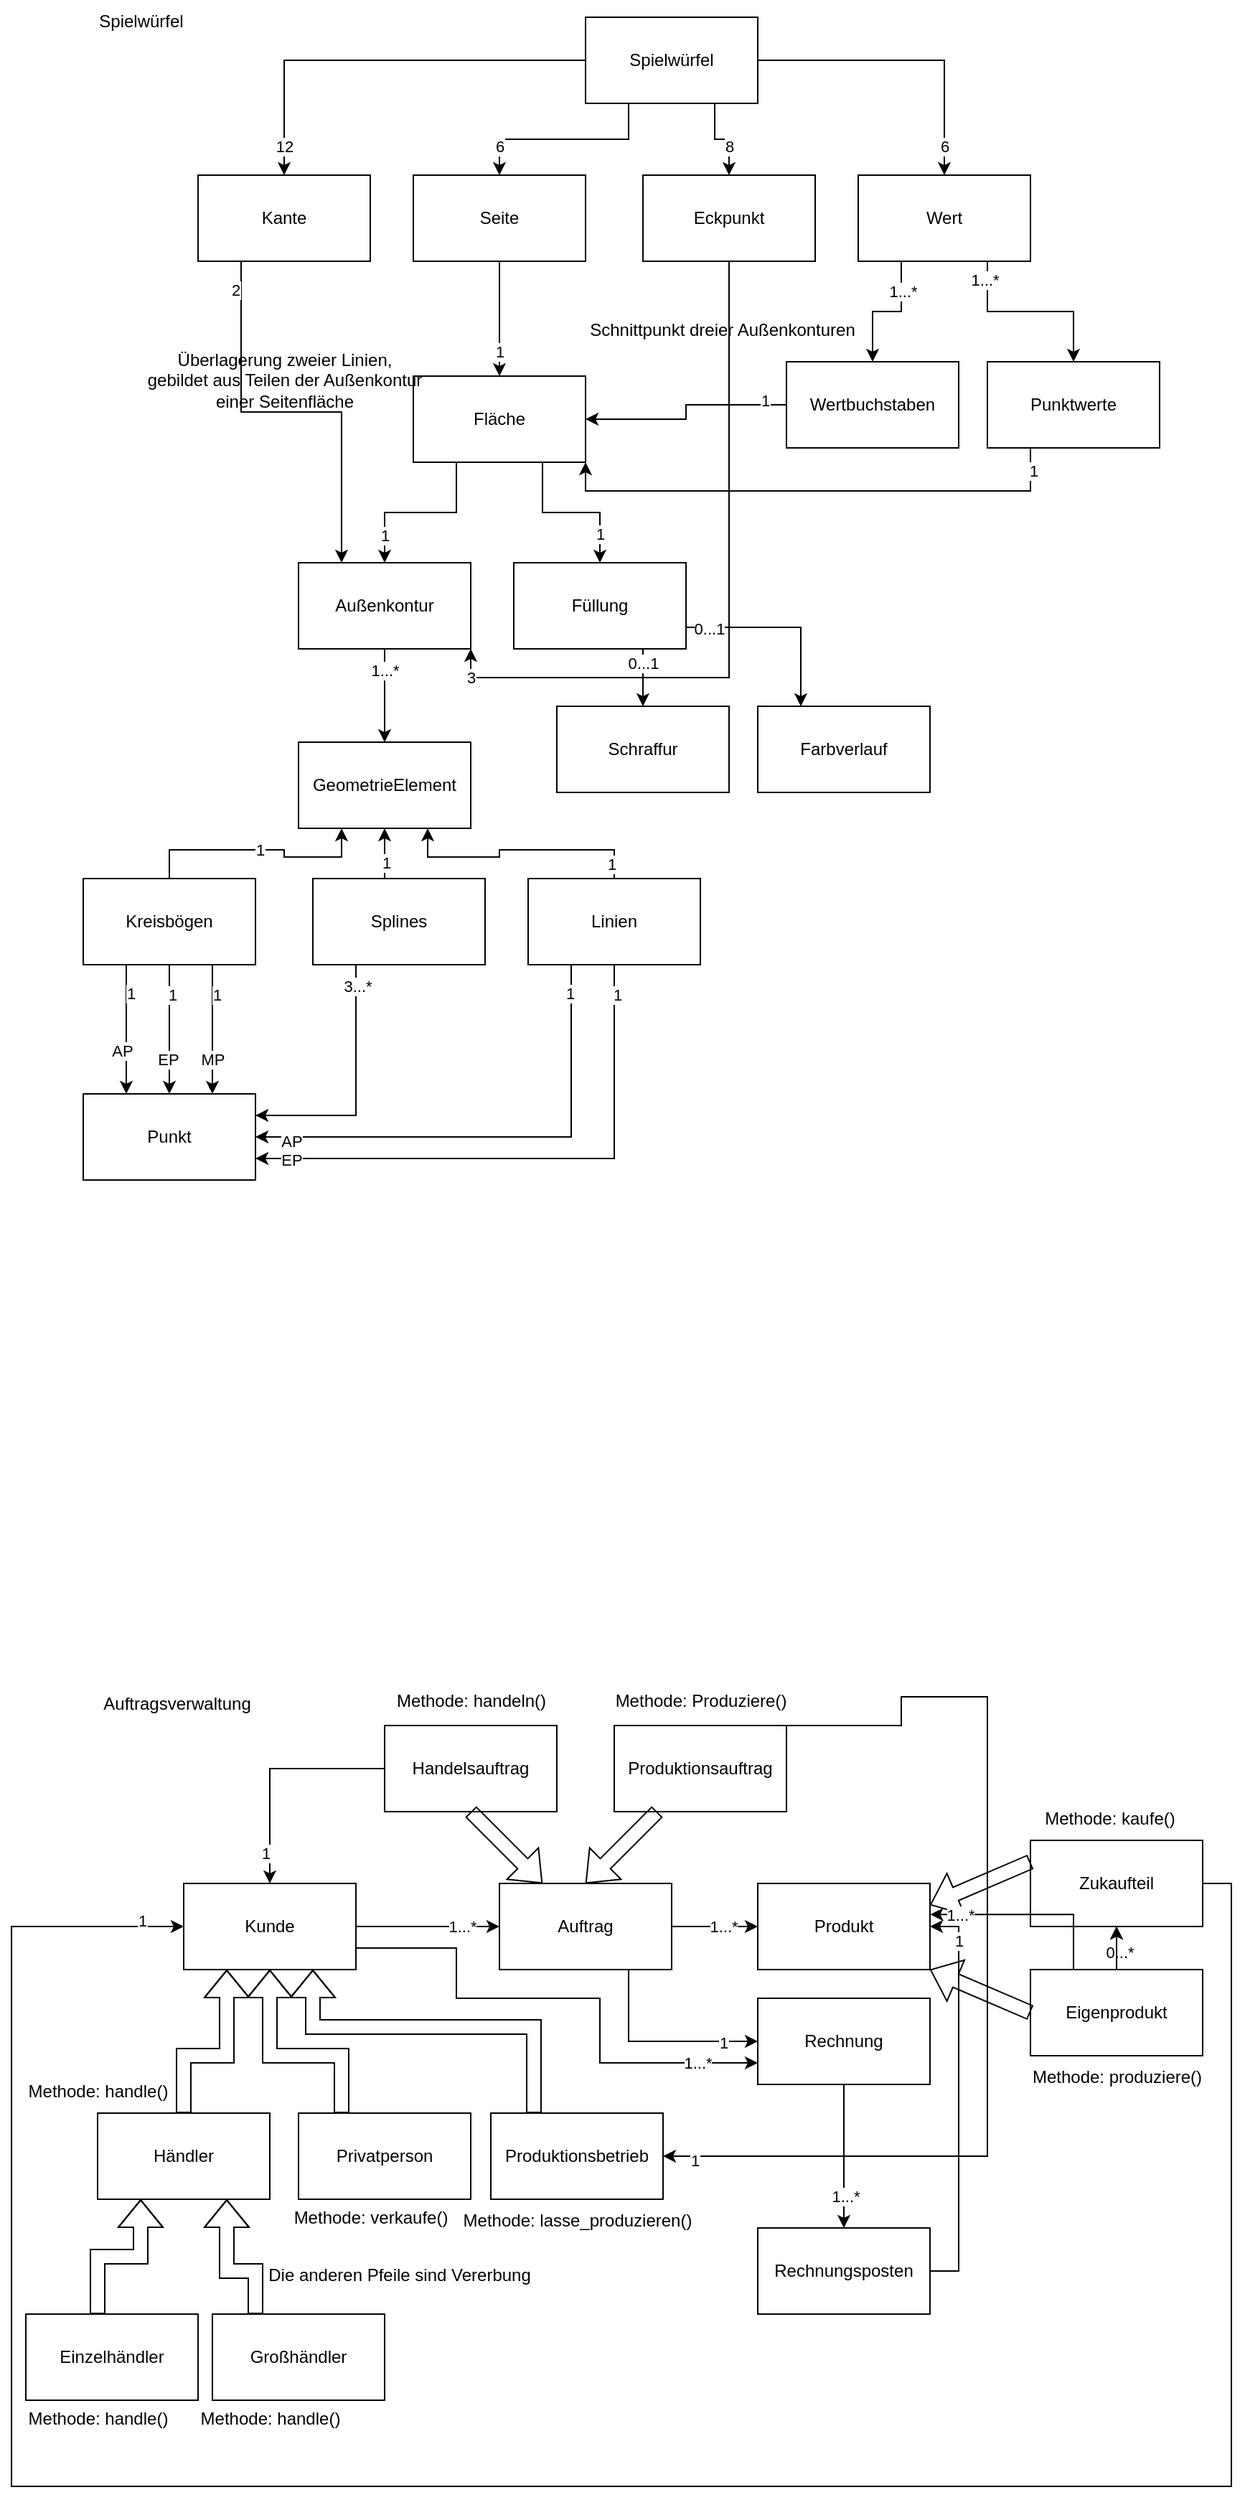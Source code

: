 <mxfile version="22.1.3" type="device">
  <diagram name="Seite-1" id="fMnwsKvVksurHx0eQshE">
    <mxGraphModel dx="2093" dy="650" grid="1" gridSize="10" guides="1" tooltips="1" connect="1" arrows="1" fold="1" page="1" pageScale="1" pageWidth="827" pageHeight="1169" math="0" shadow="0">
      <root>
        <mxCell id="0" />
        <mxCell id="1" parent="0" />
        <mxCell id="0lmSHoSCilfrgO7fGJNc-40" style="edgeStyle=orthogonalEdgeStyle;rounded=0;orthogonalLoop=1;jettySize=auto;html=1;exitX=0.25;exitY=1;exitDx=0;exitDy=0;" parent="1" source="0lmSHoSCilfrgO7fGJNc-1" target="0lmSHoSCilfrgO7fGJNc-38" edge="1">
          <mxGeometry relative="1" as="geometry" />
        </mxCell>
        <mxCell id="0lmSHoSCilfrgO7fGJNc-52" value="1...*" style="edgeLabel;html=1;align=center;verticalAlign=middle;resizable=0;points=[];" parent="0lmSHoSCilfrgO7fGJNc-40" vertex="1" connectable="0">
          <mxGeometry x="-0.544" y="1" relative="1" as="geometry">
            <mxPoint as="offset" />
          </mxGeometry>
        </mxCell>
        <mxCell id="0lmSHoSCilfrgO7fGJNc-41" style="edgeStyle=orthogonalEdgeStyle;rounded=0;orthogonalLoop=1;jettySize=auto;html=1;exitX=0.75;exitY=1;exitDx=0;exitDy=0;entryX=0.5;entryY=0;entryDx=0;entryDy=0;" parent="1" source="0lmSHoSCilfrgO7fGJNc-1" target="0lmSHoSCilfrgO7fGJNc-39" edge="1">
          <mxGeometry relative="1" as="geometry" />
        </mxCell>
        <mxCell id="0lmSHoSCilfrgO7fGJNc-53" value="1...*" style="edgeLabel;html=1;align=center;verticalAlign=middle;resizable=0;points=[];" parent="0lmSHoSCilfrgO7fGJNc-41" vertex="1" connectable="0">
          <mxGeometry x="-0.801" y="-2" relative="1" as="geometry">
            <mxPoint as="offset" />
          </mxGeometry>
        </mxCell>
        <mxCell id="0lmSHoSCilfrgO7fGJNc-1" value="Wert" style="rounded=0;whiteSpace=wrap;html=1;" parent="1" vertex="1">
          <mxGeometry x="550" y="130" width="120" height="60" as="geometry" />
        </mxCell>
        <mxCell id="0lmSHoSCilfrgO7fGJNc-32" style="edgeStyle=orthogonalEdgeStyle;rounded=0;orthogonalLoop=1;jettySize=auto;html=1;exitX=0.5;exitY=1;exitDx=0;exitDy=0;entryX=1;entryY=1;entryDx=0;entryDy=0;" parent="1" source="0lmSHoSCilfrgO7fGJNc-2" target="0lmSHoSCilfrgO7fGJNc-6" edge="1">
          <mxGeometry relative="1" as="geometry" />
        </mxCell>
        <mxCell id="0lmSHoSCilfrgO7fGJNc-74" value="3" style="edgeLabel;html=1;align=center;verticalAlign=middle;resizable=0;points=[];" parent="0lmSHoSCilfrgO7fGJNc-32" vertex="1" connectable="0">
          <mxGeometry x="-0.94" y="-1" relative="1" as="geometry">
            <mxPoint x="-179" y="275" as="offset" />
          </mxGeometry>
        </mxCell>
        <mxCell id="0lmSHoSCilfrgO7fGJNc-2" value="Eckpunkt" style="rounded=0;whiteSpace=wrap;html=1;" parent="1" vertex="1">
          <mxGeometry x="400" y="130" width="120" height="60" as="geometry" />
        </mxCell>
        <mxCell id="0lmSHoSCilfrgO7fGJNc-14" style="edgeStyle=orthogonalEdgeStyle;rounded=0;orthogonalLoop=1;jettySize=auto;html=1;exitX=0.5;exitY=1;exitDx=0;exitDy=0;entryX=0.5;entryY=0;entryDx=0;entryDy=0;" parent="1" source="0lmSHoSCilfrgO7fGJNc-3" target="0lmSHoSCilfrgO7fGJNc-5" edge="1">
          <mxGeometry relative="1" as="geometry" />
        </mxCell>
        <mxCell id="0lmSHoSCilfrgO7fGJNc-48" value="1" style="edgeLabel;html=1;align=center;verticalAlign=middle;resizable=0;points=[];" parent="0lmSHoSCilfrgO7fGJNc-14" vertex="1" connectable="0">
          <mxGeometry x="-0.558" y="1" relative="1" as="geometry">
            <mxPoint x="-1" y="45" as="offset" />
          </mxGeometry>
        </mxCell>
        <mxCell id="0lmSHoSCilfrgO7fGJNc-3" value="Seite" style="rounded=0;whiteSpace=wrap;html=1;" parent="1" vertex="1">
          <mxGeometry x="240" y="130" width="120" height="60" as="geometry" />
        </mxCell>
        <mxCell id="0lmSHoSCilfrgO7fGJNc-31" style="edgeStyle=orthogonalEdgeStyle;rounded=0;orthogonalLoop=1;jettySize=auto;html=1;exitX=0.25;exitY=1;exitDx=0;exitDy=0;entryX=0.25;entryY=0;entryDx=0;entryDy=0;" parent="1" source="0lmSHoSCilfrgO7fGJNc-4" target="0lmSHoSCilfrgO7fGJNc-6" edge="1">
          <mxGeometry relative="1" as="geometry" />
        </mxCell>
        <mxCell id="0lmSHoSCilfrgO7fGJNc-58" value="2" style="edgeLabel;html=1;align=center;verticalAlign=middle;resizable=0;points=[];" parent="0lmSHoSCilfrgO7fGJNc-31" vertex="1" connectable="0">
          <mxGeometry x="-0.86" y="-4" relative="1" as="geometry">
            <mxPoint as="offset" />
          </mxGeometry>
        </mxCell>
        <mxCell id="0lmSHoSCilfrgO7fGJNc-4" value="Kante" style="rounded=0;whiteSpace=wrap;html=1;" parent="1" vertex="1">
          <mxGeometry x="90" y="130" width="120" height="60" as="geometry" />
        </mxCell>
        <mxCell id="0lmSHoSCilfrgO7fGJNc-15" style="edgeStyle=orthogonalEdgeStyle;rounded=0;orthogonalLoop=1;jettySize=auto;html=1;exitX=0.25;exitY=1;exitDx=0;exitDy=0;entryX=0.5;entryY=0;entryDx=0;entryDy=0;" parent="1" source="0lmSHoSCilfrgO7fGJNc-5" target="0lmSHoSCilfrgO7fGJNc-6" edge="1">
          <mxGeometry relative="1" as="geometry" />
        </mxCell>
        <mxCell id="0lmSHoSCilfrgO7fGJNc-54" value="1" style="edgeLabel;html=1;align=center;verticalAlign=middle;resizable=0;points=[];" parent="0lmSHoSCilfrgO7fGJNc-15" vertex="1" connectable="0">
          <mxGeometry x="-0.626" relative="1" as="geometry">
            <mxPoint x="-50" y="28" as="offset" />
          </mxGeometry>
        </mxCell>
        <mxCell id="0lmSHoSCilfrgO7fGJNc-16" value="1" style="edgeStyle=orthogonalEdgeStyle;rounded=0;orthogonalLoop=1;jettySize=auto;html=1;exitX=0.75;exitY=1;exitDx=0;exitDy=0;" parent="1" source="0lmSHoSCilfrgO7fGJNc-5" target="0lmSHoSCilfrgO7fGJNc-8" edge="1">
          <mxGeometry x="0.636" relative="1" as="geometry">
            <mxPoint as="offset" />
          </mxGeometry>
        </mxCell>
        <mxCell id="0lmSHoSCilfrgO7fGJNc-5" value="Fläche" style="rounded=0;whiteSpace=wrap;html=1;" parent="1" vertex="1">
          <mxGeometry x="240" y="270" width="120" height="60" as="geometry" />
        </mxCell>
        <mxCell id="0lmSHoSCilfrgO7fGJNc-17" style="edgeStyle=orthogonalEdgeStyle;rounded=0;orthogonalLoop=1;jettySize=auto;html=1;exitX=0.5;exitY=1;exitDx=0;exitDy=0;entryX=0.5;entryY=0;entryDx=0;entryDy=0;" parent="1" source="0lmSHoSCilfrgO7fGJNc-6" target="0lmSHoSCilfrgO7fGJNc-7" edge="1">
          <mxGeometry relative="1" as="geometry" />
        </mxCell>
        <mxCell id="0lmSHoSCilfrgO7fGJNc-57" value="1...*" style="edgeLabel;html=1;align=center;verticalAlign=middle;resizable=0;points=[];" parent="0lmSHoSCilfrgO7fGJNc-17" vertex="1" connectable="0">
          <mxGeometry x="-0.559" relative="1" as="geometry">
            <mxPoint as="offset" />
          </mxGeometry>
        </mxCell>
        <mxCell id="0lmSHoSCilfrgO7fGJNc-6" value="Außenkontur" style="rounded=0;whiteSpace=wrap;html=1;" parent="1" vertex="1">
          <mxGeometry x="160" y="400" width="120" height="60" as="geometry" />
        </mxCell>
        <mxCell id="0lmSHoSCilfrgO7fGJNc-21" value="1" style="edgeStyle=orthogonalEdgeStyle;rounded=0;orthogonalLoop=1;jettySize=auto;html=1;exitX=0.5;exitY=0;exitDx=0;exitDy=0;entryX=0.25;entryY=1;entryDx=0;entryDy=0;" parent="1" source="0lmSHoSCilfrgO7fGJNc-18" target="0lmSHoSCilfrgO7fGJNc-7" edge="1">
          <mxGeometry relative="1" as="geometry" />
        </mxCell>
        <mxCell id="0lmSHoSCilfrgO7fGJNc-22" style="edgeStyle=orthogonalEdgeStyle;rounded=0;orthogonalLoop=1;jettySize=auto;html=1;exitX=0.5;exitY=0;exitDx=0;exitDy=0;entryX=0.5;entryY=1;entryDx=0;entryDy=0;" parent="1" source="0lmSHoSCilfrgO7fGJNc-19" target="0lmSHoSCilfrgO7fGJNc-7" edge="1">
          <mxGeometry relative="1" as="geometry" />
        </mxCell>
        <mxCell id="0lmSHoSCilfrgO7fGJNc-59" value="1" style="edgeLabel;html=1;align=center;verticalAlign=middle;resizable=0;points=[];" parent="0lmSHoSCilfrgO7fGJNc-22" vertex="1" connectable="0">
          <mxGeometry x="-0.056" y="-1" relative="1" as="geometry">
            <mxPoint as="offset" />
          </mxGeometry>
        </mxCell>
        <mxCell id="0lmSHoSCilfrgO7fGJNc-23" style="edgeStyle=orthogonalEdgeStyle;rounded=0;orthogonalLoop=1;jettySize=auto;html=1;exitX=0.5;exitY=0;exitDx=0;exitDy=0;entryX=0.75;entryY=1;entryDx=0;entryDy=0;" parent="1" source="0lmSHoSCilfrgO7fGJNc-20" target="0lmSHoSCilfrgO7fGJNc-7" edge="1">
          <mxGeometry relative="1" as="geometry" />
        </mxCell>
        <mxCell id="0lmSHoSCilfrgO7fGJNc-60" value="1" style="edgeLabel;html=1;align=center;verticalAlign=middle;resizable=0;points=[];" parent="0lmSHoSCilfrgO7fGJNc-23" vertex="1" connectable="0">
          <mxGeometry x="-0.882" y="2" relative="1" as="geometry">
            <mxPoint as="offset" />
          </mxGeometry>
        </mxCell>
        <mxCell id="0lmSHoSCilfrgO7fGJNc-7" value="GeometrieElement" style="rounded=0;whiteSpace=wrap;html=1;" parent="1" vertex="1">
          <mxGeometry x="160" y="525" width="120" height="60" as="geometry" />
        </mxCell>
        <mxCell id="0lmSHoSCilfrgO7fGJNc-46" style="edgeStyle=orthogonalEdgeStyle;rounded=0;orthogonalLoop=1;jettySize=auto;html=1;exitX=0.75;exitY=1;exitDx=0;exitDy=0;entryX=0.5;entryY=0;entryDx=0;entryDy=0;" parent="1" source="0lmSHoSCilfrgO7fGJNc-8" target="0lmSHoSCilfrgO7fGJNc-44" edge="1">
          <mxGeometry relative="1" as="geometry" />
        </mxCell>
        <mxCell id="0lmSHoSCilfrgO7fGJNc-56" value="0...1" style="edgeLabel;html=1;align=center;verticalAlign=middle;resizable=0;points=[];" parent="0lmSHoSCilfrgO7fGJNc-46" vertex="1" connectable="0">
          <mxGeometry x="-0.855" relative="1" as="geometry">
            <mxPoint y="7" as="offset" />
          </mxGeometry>
        </mxCell>
        <mxCell id="0lmSHoSCilfrgO7fGJNc-47" style="edgeStyle=orthogonalEdgeStyle;rounded=0;orthogonalLoop=1;jettySize=auto;html=1;exitX=1;exitY=0.75;exitDx=0;exitDy=0;entryX=0.25;entryY=0;entryDx=0;entryDy=0;" parent="1" source="0lmSHoSCilfrgO7fGJNc-8" target="0lmSHoSCilfrgO7fGJNc-45" edge="1">
          <mxGeometry relative="1" as="geometry" />
        </mxCell>
        <mxCell id="0lmSHoSCilfrgO7fGJNc-55" value="0...1" style="edgeLabel;html=1;align=center;verticalAlign=middle;resizable=0;points=[];" parent="0lmSHoSCilfrgO7fGJNc-47" vertex="1" connectable="0">
          <mxGeometry x="-0.767" y="-1" relative="1" as="geometry">
            <mxPoint as="offset" />
          </mxGeometry>
        </mxCell>
        <mxCell id="0lmSHoSCilfrgO7fGJNc-8" value="Füllung" style="rounded=0;whiteSpace=wrap;html=1;" parent="1" vertex="1">
          <mxGeometry x="310" y="400" width="120" height="60" as="geometry" />
        </mxCell>
        <mxCell id="0lmSHoSCilfrgO7fGJNc-10" style="edgeStyle=orthogonalEdgeStyle;rounded=0;orthogonalLoop=1;jettySize=auto;html=1;exitX=0;exitY=0.5;exitDx=0;exitDy=0;entryX=0.5;entryY=0;entryDx=0;entryDy=0;" parent="1" source="0lmSHoSCilfrgO7fGJNc-9" target="0lmSHoSCilfrgO7fGJNc-4" edge="1">
          <mxGeometry relative="1" as="geometry" />
        </mxCell>
        <mxCell id="0lmSHoSCilfrgO7fGJNc-34" value="12" style="edgeLabel;html=1;align=center;verticalAlign=middle;resizable=0;points=[];" parent="0lmSHoSCilfrgO7fGJNc-10" vertex="1" connectable="0">
          <mxGeometry x="-0.8" y="-2" relative="1" as="geometry">
            <mxPoint x="-181" y="62" as="offset" />
          </mxGeometry>
        </mxCell>
        <mxCell id="0lmSHoSCilfrgO7fGJNc-11" style="edgeStyle=orthogonalEdgeStyle;rounded=0;orthogonalLoop=1;jettySize=auto;html=1;exitX=0.25;exitY=1;exitDx=0;exitDy=0;entryX=0.5;entryY=0;entryDx=0;entryDy=0;" parent="1" source="0lmSHoSCilfrgO7fGJNc-9" target="0lmSHoSCilfrgO7fGJNc-3" edge="1">
          <mxGeometry relative="1" as="geometry" />
        </mxCell>
        <mxCell id="0lmSHoSCilfrgO7fGJNc-35" value="6" style="edgeLabel;html=1;align=center;verticalAlign=middle;resizable=0;points=[];" parent="0lmSHoSCilfrgO7fGJNc-11" vertex="1" connectable="0">
          <mxGeometry x="-0.8" y="4" relative="1" as="geometry">
            <mxPoint x="-94" y="16" as="offset" />
          </mxGeometry>
        </mxCell>
        <mxCell id="0lmSHoSCilfrgO7fGJNc-12" style="edgeStyle=orthogonalEdgeStyle;rounded=0;orthogonalLoop=1;jettySize=auto;html=1;exitX=0.75;exitY=1;exitDx=0;exitDy=0;entryX=0.5;entryY=0;entryDx=0;entryDy=0;" parent="1" source="0lmSHoSCilfrgO7fGJNc-9" target="0lmSHoSCilfrgO7fGJNc-2" edge="1">
          <mxGeometry relative="1" as="geometry" />
        </mxCell>
        <mxCell id="0lmSHoSCilfrgO7fGJNc-36" value="8" style="edgeLabel;html=1;align=center;verticalAlign=middle;resizable=0;points=[];" parent="0lmSHoSCilfrgO7fGJNc-12" vertex="1" connectable="0">
          <mxGeometry x="-0.533" y="3" relative="1" as="geometry">
            <mxPoint x="7" y="16" as="offset" />
          </mxGeometry>
        </mxCell>
        <mxCell id="0lmSHoSCilfrgO7fGJNc-13" style="edgeStyle=orthogonalEdgeStyle;rounded=0;orthogonalLoop=1;jettySize=auto;html=1;exitX=1;exitY=0.5;exitDx=0;exitDy=0;" parent="1" source="0lmSHoSCilfrgO7fGJNc-9" target="0lmSHoSCilfrgO7fGJNc-1" edge="1">
          <mxGeometry relative="1" as="geometry" />
        </mxCell>
        <mxCell id="0lmSHoSCilfrgO7fGJNc-37" value="6" style="edgeLabel;html=1;align=center;verticalAlign=middle;resizable=0;points=[];" parent="0lmSHoSCilfrgO7fGJNc-13" vertex="1" connectable="0">
          <mxGeometry x="-0.514" y="-1" relative="1" as="geometry">
            <mxPoint x="79" y="59" as="offset" />
          </mxGeometry>
        </mxCell>
        <mxCell id="0lmSHoSCilfrgO7fGJNc-9" value="Spielwürfel" style="rounded=0;whiteSpace=wrap;html=1;" parent="1" vertex="1">
          <mxGeometry x="360" y="20" width="120" height="60" as="geometry" />
        </mxCell>
        <mxCell id="0lmSHoSCilfrgO7fGJNc-25" style="edgeStyle=orthogonalEdgeStyle;rounded=0;orthogonalLoop=1;jettySize=auto;html=1;exitX=0.25;exitY=1;exitDx=0;exitDy=0;entryX=0.25;entryY=0;entryDx=0;entryDy=0;" parent="1" source="0lmSHoSCilfrgO7fGJNc-18" target="0lmSHoSCilfrgO7fGJNc-24" edge="1">
          <mxGeometry relative="1" as="geometry" />
        </mxCell>
        <mxCell id="0lmSHoSCilfrgO7fGJNc-61" value="1" style="edgeLabel;html=1;align=center;verticalAlign=middle;resizable=0;points=[];" parent="0lmSHoSCilfrgO7fGJNc-25" vertex="1" connectable="0">
          <mxGeometry x="-0.449" y="3" relative="1" as="geometry">
            <mxPoint y="-5" as="offset" />
          </mxGeometry>
        </mxCell>
        <mxCell id="0lmSHoSCilfrgO7fGJNc-62" value="AP" style="edgeLabel;html=1;align=center;verticalAlign=middle;resizable=0;points=[];" parent="0lmSHoSCilfrgO7fGJNc-25" vertex="1" connectable="0">
          <mxGeometry x="0.334" y="-3" relative="1" as="geometry">
            <mxPoint as="offset" />
          </mxGeometry>
        </mxCell>
        <mxCell id="0lmSHoSCilfrgO7fGJNc-26" style="edgeStyle=orthogonalEdgeStyle;rounded=0;orthogonalLoop=1;jettySize=auto;html=1;exitX=0.5;exitY=1;exitDx=0;exitDy=0;" parent="1" source="0lmSHoSCilfrgO7fGJNc-18" target="0lmSHoSCilfrgO7fGJNc-24" edge="1">
          <mxGeometry relative="1" as="geometry" />
        </mxCell>
        <mxCell id="0lmSHoSCilfrgO7fGJNc-63" value="1" style="edgeLabel;html=1;align=center;verticalAlign=middle;resizable=0;points=[];" parent="0lmSHoSCilfrgO7fGJNc-26" vertex="1" connectable="0">
          <mxGeometry x="-0.533" y="2" relative="1" as="geometry">
            <mxPoint as="offset" />
          </mxGeometry>
        </mxCell>
        <mxCell id="0lmSHoSCilfrgO7fGJNc-64" value="EP" style="edgeLabel;html=1;align=center;verticalAlign=middle;resizable=0;points=[];" parent="0lmSHoSCilfrgO7fGJNc-26" vertex="1" connectable="0">
          <mxGeometry x="0.461" y="-1" relative="1" as="geometry">
            <mxPoint as="offset" />
          </mxGeometry>
        </mxCell>
        <mxCell id="0lmSHoSCilfrgO7fGJNc-27" style="edgeStyle=orthogonalEdgeStyle;rounded=0;orthogonalLoop=1;jettySize=auto;html=1;exitX=0.75;exitY=1;exitDx=0;exitDy=0;entryX=0.75;entryY=0;entryDx=0;entryDy=0;" parent="1" source="0lmSHoSCilfrgO7fGJNc-18" target="0lmSHoSCilfrgO7fGJNc-24" edge="1">
          <mxGeometry relative="1" as="geometry" />
        </mxCell>
        <mxCell id="0lmSHoSCilfrgO7fGJNc-65" value="1" style="edgeLabel;html=1;align=center;verticalAlign=middle;resizable=0;points=[];" parent="0lmSHoSCilfrgO7fGJNc-27" vertex="1" connectable="0">
          <mxGeometry x="-0.533" y="3" relative="1" as="geometry">
            <mxPoint as="offset" />
          </mxGeometry>
        </mxCell>
        <mxCell id="0lmSHoSCilfrgO7fGJNc-66" value="MP" style="edgeLabel;html=1;align=center;verticalAlign=middle;resizable=0;points=[];" parent="0lmSHoSCilfrgO7fGJNc-27" vertex="1" connectable="0">
          <mxGeometry x="0.461" relative="1" as="geometry">
            <mxPoint as="offset" />
          </mxGeometry>
        </mxCell>
        <mxCell id="0lmSHoSCilfrgO7fGJNc-18" value="Kreisbögen" style="rounded=0;whiteSpace=wrap;html=1;" parent="1" vertex="1">
          <mxGeometry x="10" y="620" width="120" height="60" as="geometry" />
        </mxCell>
        <mxCell id="0lmSHoSCilfrgO7fGJNc-28" style="edgeStyle=orthogonalEdgeStyle;rounded=0;orthogonalLoop=1;jettySize=auto;html=1;exitX=0.25;exitY=1;exitDx=0;exitDy=0;entryX=1;entryY=0.25;entryDx=0;entryDy=0;" parent="1" source="0lmSHoSCilfrgO7fGJNc-19" target="0lmSHoSCilfrgO7fGJNc-24" edge="1">
          <mxGeometry relative="1" as="geometry">
            <mxPoint x="130" y="800" as="targetPoint" />
          </mxGeometry>
        </mxCell>
        <mxCell id="0lmSHoSCilfrgO7fGJNc-67" value="3...*" style="edgeLabel;html=1;align=center;verticalAlign=middle;resizable=0;points=[];" parent="0lmSHoSCilfrgO7fGJNc-28" vertex="1" connectable="0">
          <mxGeometry x="-0.836" y="1" relative="1" as="geometry">
            <mxPoint as="offset" />
          </mxGeometry>
        </mxCell>
        <mxCell id="0lmSHoSCilfrgO7fGJNc-19" value="Splines" style="rounded=0;whiteSpace=wrap;html=1;" parent="1" vertex="1">
          <mxGeometry x="170" y="620" width="120" height="60" as="geometry" />
        </mxCell>
        <mxCell id="0lmSHoSCilfrgO7fGJNc-29" style="edgeStyle=orthogonalEdgeStyle;rounded=0;orthogonalLoop=1;jettySize=auto;html=1;exitX=0.25;exitY=1;exitDx=0;exitDy=0;entryX=1;entryY=0.5;entryDx=0;entryDy=0;" parent="1" source="0lmSHoSCilfrgO7fGJNc-20" target="0lmSHoSCilfrgO7fGJNc-24" edge="1">
          <mxGeometry relative="1" as="geometry" />
        </mxCell>
        <mxCell id="0lmSHoSCilfrgO7fGJNc-68" value="1" style="edgeLabel;html=1;align=center;verticalAlign=middle;resizable=0;points=[];" parent="0lmSHoSCilfrgO7fGJNc-29" vertex="1" connectable="0">
          <mxGeometry x="-0.899" y="-1" relative="1" as="geometry">
            <mxPoint y="3" as="offset" />
          </mxGeometry>
        </mxCell>
        <mxCell id="0lmSHoSCilfrgO7fGJNc-70" value="AP" style="edgeLabel;html=1;align=center;verticalAlign=middle;resizable=0;points=[];" parent="0lmSHoSCilfrgO7fGJNc-29" vertex="1" connectable="0">
          <mxGeometry x="0.852" y="3" relative="1" as="geometry">
            <mxPoint as="offset" />
          </mxGeometry>
        </mxCell>
        <mxCell id="0lmSHoSCilfrgO7fGJNc-30" style="edgeStyle=orthogonalEdgeStyle;rounded=0;orthogonalLoop=1;jettySize=auto;html=1;exitX=0.5;exitY=1;exitDx=0;exitDy=0;entryX=1;entryY=0.75;entryDx=0;entryDy=0;" parent="1" source="0lmSHoSCilfrgO7fGJNc-20" target="0lmSHoSCilfrgO7fGJNc-24" edge="1">
          <mxGeometry relative="1" as="geometry" />
        </mxCell>
        <mxCell id="0lmSHoSCilfrgO7fGJNc-69" value="1" style="edgeLabel;html=1;align=center;verticalAlign=middle;resizable=0;points=[];" parent="0lmSHoSCilfrgO7fGJNc-30" vertex="1" connectable="0">
          <mxGeometry x="-0.891" y="2" relative="1" as="geometry">
            <mxPoint as="offset" />
          </mxGeometry>
        </mxCell>
        <mxCell id="0lmSHoSCilfrgO7fGJNc-72" value="EP" style="edgeLabel;html=1;align=center;verticalAlign=middle;resizable=0;points=[];" parent="0lmSHoSCilfrgO7fGJNc-30" vertex="1" connectable="0">
          <mxGeometry x="0.869" y="1" relative="1" as="geometry">
            <mxPoint as="offset" />
          </mxGeometry>
        </mxCell>
        <mxCell id="0lmSHoSCilfrgO7fGJNc-20" value="Linien" style="rounded=0;whiteSpace=wrap;html=1;" parent="1" vertex="1">
          <mxGeometry x="320" y="620" width="120" height="60" as="geometry" />
        </mxCell>
        <mxCell id="0lmSHoSCilfrgO7fGJNc-24" value="Punkt" style="rounded=0;whiteSpace=wrap;html=1;" parent="1" vertex="1">
          <mxGeometry x="10" y="770" width="120" height="60" as="geometry" />
        </mxCell>
        <mxCell id="0lmSHoSCilfrgO7fGJNc-42" style="edgeStyle=orthogonalEdgeStyle;rounded=0;orthogonalLoop=1;jettySize=auto;html=1;exitX=0;exitY=0.5;exitDx=0;exitDy=0;entryX=1;entryY=0.5;entryDx=0;entryDy=0;" parent="1" source="0lmSHoSCilfrgO7fGJNc-38" target="0lmSHoSCilfrgO7fGJNc-5" edge="1">
          <mxGeometry relative="1" as="geometry" />
        </mxCell>
        <mxCell id="0lmSHoSCilfrgO7fGJNc-50" value="1" style="edgeLabel;html=1;align=center;verticalAlign=middle;resizable=0;points=[];" parent="0lmSHoSCilfrgO7fGJNc-42" vertex="1" connectable="0">
          <mxGeometry x="-0.797" y="-3" relative="1" as="geometry">
            <mxPoint as="offset" />
          </mxGeometry>
        </mxCell>
        <mxCell id="0lmSHoSCilfrgO7fGJNc-38" value="Wertbuchstaben" style="rounded=0;whiteSpace=wrap;html=1;" parent="1" vertex="1">
          <mxGeometry x="500" y="260" width="120" height="60" as="geometry" />
        </mxCell>
        <mxCell id="0lmSHoSCilfrgO7fGJNc-43" style="edgeStyle=orthogonalEdgeStyle;rounded=0;orthogonalLoop=1;jettySize=auto;html=1;exitX=0.25;exitY=1;exitDx=0;exitDy=0;entryX=1;entryY=1;entryDx=0;entryDy=0;" parent="1" source="0lmSHoSCilfrgO7fGJNc-39" target="0lmSHoSCilfrgO7fGJNc-5" edge="1">
          <mxGeometry relative="1" as="geometry" />
        </mxCell>
        <mxCell id="0lmSHoSCilfrgO7fGJNc-51" value="1" style="edgeLabel;html=1;align=center;verticalAlign=middle;resizable=0;points=[];" parent="0lmSHoSCilfrgO7fGJNc-43" vertex="1" connectable="0">
          <mxGeometry x="-0.91" y="2" relative="1" as="geometry">
            <mxPoint as="offset" />
          </mxGeometry>
        </mxCell>
        <mxCell id="0lmSHoSCilfrgO7fGJNc-39" value="Punktwerte" style="rounded=0;whiteSpace=wrap;html=1;" parent="1" vertex="1">
          <mxGeometry x="640" y="260" width="120" height="60" as="geometry" />
        </mxCell>
        <mxCell id="0lmSHoSCilfrgO7fGJNc-44" value="Schraffur" style="rounded=0;whiteSpace=wrap;html=1;" parent="1" vertex="1">
          <mxGeometry x="340" y="500" width="120" height="60" as="geometry" />
        </mxCell>
        <mxCell id="0lmSHoSCilfrgO7fGJNc-45" value="Farbverlauf" style="whiteSpace=wrap;html=1;" parent="1" vertex="1">
          <mxGeometry x="480" y="500" width="120" height="60" as="geometry" />
        </mxCell>
        <mxCell id="0lmSHoSCilfrgO7fGJNc-73" value="Überlagerung zweier Linien,&lt;br&gt;gebildet aus Teilen der Außenkontur&lt;br&gt;einer Seitenfläche" style="text;html=1;align=center;verticalAlign=middle;resizable=0;points=[];autosize=1;strokeColor=none;fillColor=none;" parent="1" vertex="1">
          <mxGeometry x="45" y="243" width="210" height="60" as="geometry" />
        </mxCell>
        <mxCell id="0lmSHoSCilfrgO7fGJNc-75" value="Schnittpunkt dreier Außenkonturen" style="text;html=1;align=center;verticalAlign=middle;resizable=0;points=[];autosize=1;strokeColor=none;fillColor=none;" parent="1" vertex="1">
          <mxGeometry x="350" y="222.76" width="210" height="30" as="geometry" />
        </mxCell>
        <mxCell id="l9nCcdlB68UIBRduVQfz-1" value="Spielwürfel" style="text;html=1;align=center;verticalAlign=middle;resizable=0;points=[];autosize=1;strokeColor=none;fillColor=none;" vertex="1" parent="1">
          <mxGeometry x="10" y="8" width="80" height="30" as="geometry" />
        </mxCell>
        <mxCell id="l9nCcdlB68UIBRduVQfz-2" value="Auftragsverwaltung&lt;br&gt;" style="text;html=1;align=center;verticalAlign=middle;resizable=0;points=[];autosize=1;strokeColor=none;fillColor=none;" vertex="1" parent="1">
          <mxGeometry x="10" y="1180" width="130" height="30" as="geometry" />
        </mxCell>
        <mxCell id="l9nCcdlB68UIBRduVQfz-3" value="Produkt" style="rounded=0;whiteSpace=wrap;html=1;" vertex="1" parent="1">
          <mxGeometry x="480" y="1320" width="120" height="60" as="geometry" />
        </mxCell>
        <mxCell id="l9nCcdlB68UIBRduVQfz-22" style="edgeStyle=orthogonalEdgeStyle;rounded=0;orthogonalLoop=1;jettySize=auto;html=1;exitX=1;exitY=0.5;exitDx=0;exitDy=0;entryX=0;entryY=0.5;entryDx=0;entryDy=0;" edge="1" parent="1" source="l9nCcdlB68UIBRduVQfz-4" target="l9nCcdlB68UIBRduVQfz-3">
          <mxGeometry relative="1" as="geometry" />
        </mxCell>
        <mxCell id="l9nCcdlB68UIBRduVQfz-23" value="1...*" style="edgeLabel;html=1;align=center;verticalAlign=middle;resizable=0;points=[];" vertex="1" connectable="0" parent="l9nCcdlB68UIBRduVQfz-22">
          <mxGeometry x="0.55" y="1" relative="1" as="geometry">
            <mxPoint x="-11" y="1" as="offset" />
          </mxGeometry>
        </mxCell>
        <mxCell id="l9nCcdlB68UIBRduVQfz-36" style="edgeStyle=orthogonalEdgeStyle;rounded=0;orthogonalLoop=1;jettySize=auto;html=1;exitX=0.75;exitY=1;exitDx=0;exitDy=0;entryX=0;entryY=0.5;entryDx=0;entryDy=0;" edge="1" parent="1" source="l9nCcdlB68UIBRduVQfz-4" target="l9nCcdlB68UIBRduVQfz-5">
          <mxGeometry relative="1" as="geometry" />
        </mxCell>
        <mxCell id="l9nCcdlB68UIBRduVQfz-37" value="1" style="edgeLabel;html=1;align=center;verticalAlign=middle;resizable=0;points=[];" vertex="1" connectable="0" parent="l9nCcdlB68UIBRduVQfz-36">
          <mxGeometry x="0.657" y="-1" relative="1" as="geometry">
            <mxPoint as="offset" />
          </mxGeometry>
        </mxCell>
        <mxCell id="l9nCcdlB68UIBRduVQfz-4" value="Auftrag" style="rounded=0;whiteSpace=wrap;html=1;" vertex="1" parent="1">
          <mxGeometry x="300" y="1320" width="120" height="60" as="geometry" />
        </mxCell>
        <mxCell id="l9nCcdlB68UIBRduVQfz-41" style="edgeStyle=orthogonalEdgeStyle;rounded=0;orthogonalLoop=1;jettySize=auto;html=1;exitX=0.5;exitY=1;exitDx=0;exitDy=0;" edge="1" parent="1" source="l9nCcdlB68UIBRduVQfz-5" target="l9nCcdlB68UIBRduVQfz-40">
          <mxGeometry relative="1" as="geometry" />
        </mxCell>
        <mxCell id="l9nCcdlB68UIBRduVQfz-42" value="1...*" style="edgeLabel;html=1;align=center;verticalAlign=middle;resizable=0;points=[];" vertex="1" connectable="0" parent="l9nCcdlB68UIBRduVQfz-41">
          <mxGeometry x="0.56" y="1" relative="1" as="geometry">
            <mxPoint as="offset" />
          </mxGeometry>
        </mxCell>
        <mxCell id="l9nCcdlB68UIBRduVQfz-5" value="Rechnung" style="rounded=0;whiteSpace=wrap;html=1;" vertex="1" parent="1">
          <mxGeometry x="480" y="1400" width="120" height="60" as="geometry" />
        </mxCell>
        <mxCell id="l9nCcdlB68UIBRduVQfz-20" style="edgeStyle=orthogonalEdgeStyle;rounded=0;orthogonalLoop=1;jettySize=auto;html=1;exitX=1;exitY=0.5;exitDx=0;exitDy=0;" edge="1" parent="1" source="l9nCcdlB68UIBRduVQfz-6" target="l9nCcdlB68UIBRduVQfz-4">
          <mxGeometry relative="1" as="geometry" />
        </mxCell>
        <mxCell id="l9nCcdlB68UIBRduVQfz-21" value="1...*" style="edgeLabel;html=1;align=center;verticalAlign=middle;resizable=0;points=[];" vertex="1" connectable="0" parent="l9nCcdlB68UIBRduVQfz-20">
          <mxGeometry x="0.48" relative="1" as="geometry">
            <mxPoint as="offset" />
          </mxGeometry>
        </mxCell>
        <mxCell id="l9nCcdlB68UIBRduVQfz-38" style="edgeStyle=orthogonalEdgeStyle;rounded=0;orthogonalLoop=1;jettySize=auto;html=1;exitX=1;exitY=0.75;exitDx=0;exitDy=0;entryX=0;entryY=0.75;entryDx=0;entryDy=0;" edge="1" parent="1" source="l9nCcdlB68UIBRduVQfz-6" target="l9nCcdlB68UIBRduVQfz-5">
          <mxGeometry relative="1" as="geometry">
            <Array as="points">
              <mxPoint x="270" y="1365" />
              <mxPoint x="270" y="1400" />
              <mxPoint x="370" y="1400" />
              <mxPoint x="370" y="1445" />
            </Array>
          </mxGeometry>
        </mxCell>
        <mxCell id="l9nCcdlB68UIBRduVQfz-39" value="1...*" style="edgeLabel;html=1;align=center;verticalAlign=middle;resizable=0;points=[];" vertex="1" connectable="0" parent="l9nCcdlB68UIBRduVQfz-38">
          <mxGeometry x="0.767" relative="1" as="geometry">
            <mxPoint as="offset" />
          </mxGeometry>
        </mxCell>
        <mxCell id="l9nCcdlB68UIBRduVQfz-6" value="Kunde" style="rounded=0;whiteSpace=wrap;html=1;" vertex="1" parent="1">
          <mxGeometry x="80" y="1320" width="120" height="60" as="geometry" />
        </mxCell>
        <mxCell id="l9nCcdlB68UIBRduVQfz-7" value="Privatperson" style="rounded=0;whiteSpace=wrap;html=1;" vertex="1" parent="1">
          <mxGeometry x="160" y="1480" width="120" height="60" as="geometry" />
        </mxCell>
        <mxCell id="l9nCcdlB68UIBRduVQfz-8" value="Produktionsbetrieb" style="rounded=0;whiteSpace=wrap;html=1;" vertex="1" parent="1">
          <mxGeometry x="294" y="1480" width="120" height="60" as="geometry" />
        </mxCell>
        <mxCell id="l9nCcdlB68UIBRduVQfz-9" value="Händler" style="rounded=0;whiteSpace=wrap;html=1;" vertex="1" parent="1">
          <mxGeometry x="20" y="1480" width="120" height="60" as="geometry" />
        </mxCell>
        <mxCell id="l9nCcdlB68UIBRduVQfz-13" value="" style="shape=flexArrow;endArrow=classic;html=1;rounded=0;entryX=0.25;entryY=1;entryDx=0;entryDy=0;exitX=0.5;exitY=0;exitDx=0;exitDy=0;" edge="1" parent="1" source="l9nCcdlB68UIBRduVQfz-9" target="l9nCcdlB68UIBRduVQfz-6">
          <mxGeometry width="50" height="50" relative="1" as="geometry">
            <mxPoint x="200" y="1540" as="sourcePoint" />
            <mxPoint x="250" y="1490" as="targetPoint" />
            <Array as="points">
              <mxPoint x="80" y="1440" />
              <mxPoint x="110" y="1440" />
            </Array>
          </mxGeometry>
        </mxCell>
        <mxCell id="l9nCcdlB68UIBRduVQfz-14" value="" style="shape=flexArrow;endArrow=classic;html=1;rounded=0;entryX=0.5;entryY=1;entryDx=0;entryDy=0;exitX=0.25;exitY=0;exitDx=0;exitDy=0;" edge="1" parent="1" source="l9nCcdlB68UIBRduVQfz-7" target="l9nCcdlB68UIBRduVQfz-6">
          <mxGeometry width="50" height="50" relative="1" as="geometry">
            <mxPoint x="90" y="1490" as="sourcePoint" />
            <mxPoint x="120" y="1390" as="targetPoint" />
            <Array as="points">
              <mxPoint x="190" y="1440" />
              <mxPoint x="140" y="1440" />
            </Array>
          </mxGeometry>
        </mxCell>
        <mxCell id="l9nCcdlB68UIBRduVQfz-15" value="" style="shape=flexArrow;endArrow=classic;html=1;rounded=0;entryX=0.75;entryY=1;entryDx=0;entryDy=0;exitX=0.25;exitY=0;exitDx=0;exitDy=0;" edge="1" parent="1" source="l9nCcdlB68UIBRduVQfz-8" target="l9nCcdlB68UIBRduVQfz-6">
          <mxGeometry width="50" height="50" relative="1" as="geometry">
            <mxPoint x="200" y="1490" as="sourcePoint" />
            <mxPoint x="150" y="1390" as="targetPoint" />
            <Array as="points">
              <mxPoint x="324" y="1420" />
              <mxPoint x="170" y="1420" />
            </Array>
          </mxGeometry>
        </mxCell>
        <mxCell id="l9nCcdlB68UIBRduVQfz-16" value="Großhändler" style="rounded=0;whiteSpace=wrap;html=1;" vertex="1" parent="1">
          <mxGeometry x="100" y="1620" width="120" height="60" as="geometry" />
        </mxCell>
        <mxCell id="l9nCcdlB68UIBRduVQfz-17" value="Einzelhändler" style="rounded=0;whiteSpace=wrap;html=1;" vertex="1" parent="1">
          <mxGeometry x="-30" y="1620" width="120" height="60" as="geometry" />
        </mxCell>
        <mxCell id="l9nCcdlB68UIBRduVQfz-18" value="" style="shape=flexArrow;endArrow=classic;html=1;rounded=0;entryX=0.25;entryY=1;entryDx=0;entryDy=0;exitX=0.5;exitY=0;exitDx=0;exitDy=0;" edge="1" parent="1" target="l9nCcdlB68UIBRduVQfz-9">
          <mxGeometry width="50" height="50" relative="1" as="geometry">
            <mxPoint x="20" y="1620" as="sourcePoint" />
            <mxPoint x="50" y="1520" as="targetPoint" />
            <Array as="points">
              <mxPoint x="20" y="1580" />
              <mxPoint x="50" y="1580" />
            </Array>
          </mxGeometry>
        </mxCell>
        <mxCell id="l9nCcdlB68UIBRduVQfz-19" value="" style="shape=flexArrow;endArrow=classic;html=1;rounded=0;exitX=0.25;exitY=0;exitDx=0;exitDy=0;entryX=0.75;entryY=1;entryDx=0;entryDy=0;" edge="1" parent="1" source="l9nCcdlB68UIBRduVQfz-16" target="l9nCcdlB68UIBRduVQfz-9">
          <mxGeometry width="50" height="50" relative="1" as="geometry">
            <mxPoint x="200" y="1580" as="sourcePoint" />
            <mxPoint x="250" y="1530" as="targetPoint" />
            <Array as="points">
              <mxPoint x="130" y="1590" />
              <mxPoint x="110" y="1590" />
            </Array>
          </mxGeometry>
        </mxCell>
        <mxCell id="l9nCcdlB68UIBRduVQfz-29" style="edgeStyle=orthogonalEdgeStyle;rounded=0;orthogonalLoop=1;jettySize=auto;html=1;exitX=0.75;exitY=0;exitDx=0;exitDy=0;entryX=1;entryY=0.5;entryDx=0;entryDy=0;" edge="1" parent="1" source="l9nCcdlB68UIBRduVQfz-24" target="l9nCcdlB68UIBRduVQfz-8">
          <mxGeometry relative="1" as="geometry">
            <Array as="points">
              <mxPoint x="580" y="1210" />
              <mxPoint x="580" y="1190" />
              <mxPoint x="640" y="1190" />
              <mxPoint x="640" y="1510" />
            </Array>
          </mxGeometry>
        </mxCell>
        <mxCell id="l9nCcdlB68UIBRduVQfz-30" value="1" style="edgeLabel;html=1;align=center;verticalAlign=middle;resizable=0;points=[];" vertex="1" connectable="0" parent="l9nCcdlB68UIBRduVQfz-29">
          <mxGeometry x="0.941" y="3" relative="1" as="geometry">
            <mxPoint as="offset" />
          </mxGeometry>
        </mxCell>
        <mxCell id="l9nCcdlB68UIBRduVQfz-24" value="Produktionsauftrag" style="whiteSpace=wrap;html=1;" vertex="1" parent="1">
          <mxGeometry x="380" y="1210" width="120" height="60" as="geometry" />
        </mxCell>
        <mxCell id="l9nCcdlB68UIBRduVQfz-33" style="edgeStyle=orthogonalEdgeStyle;rounded=0;orthogonalLoop=1;jettySize=auto;html=1;exitX=0;exitY=0.5;exitDx=0;exitDy=0;entryX=0.5;entryY=0;entryDx=0;entryDy=0;" edge="1" parent="1" source="l9nCcdlB68UIBRduVQfz-25" target="l9nCcdlB68UIBRduVQfz-6">
          <mxGeometry relative="1" as="geometry" />
        </mxCell>
        <mxCell id="l9nCcdlB68UIBRduVQfz-34" value="1" style="edgeLabel;html=1;align=center;verticalAlign=middle;resizable=0;points=[];" vertex="1" connectable="0" parent="l9nCcdlB68UIBRduVQfz-33">
          <mxGeometry x="0.738" y="-3" relative="1" as="geometry">
            <mxPoint as="offset" />
          </mxGeometry>
        </mxCell>
        <mxCell id="l9nCcdlB68UIBRduVQfz-25" value="Handelsauftrag" style="whiteSpace=wrap;html=1;" vertex="1" parent="1">
          <mxGeometry x="220" y="1210" width="120" height="60" as="geometry" />
        </mxCell>
        <mxCell id="l9nCcdlB68UIBRduVQfz-31" value="" style="shape=flexArrow;endArrow=classic;html=1;rounded=0;exitX=0.5;exitY=1;exitDx=0;exitDy=0;entryX=0.25;entryY=0;entryDx=0;entryDy=0;" edge="1" parent="1" source="l9nCcdlB68UIBRduVQfz-25" target="l9nCcdlB68UIBRduVQfz-4">
          <mxGeometry width="50" height="50" relative="1" as="geometry">
            <mxPoint x="370" y="1380" as="sourcePoint" />
            <mxPoint x="420" y="1330" as="targetPoint" />
          </mxGeometry>
        </mxCell>
        <mxCell id="l9nCcdlB68UIBRduVQfz-32" value="" style="shape=flexArrow;endArrow=classic;html=1;rounded=0;exitX=0.25;exitY=1;exitDx=0;exitDy=0;entryX=0.5;entryY=0;entryDx=0;entryDy=0;" edge="1" parent="1" source="l9nCcdlB68UIBRduVQfz-24" target="l9nCcdlB68UIBRduVQfz-4">
          <mxGeometry width="50" height="50" relative="1" as="geometry">
            <mxPoint x="370" y="1380" as="sourcePoint" />
            <mxPoint x="420" y="1330" as="targetPoint" />
          </mxGeometry>
        </mxCell>
        <mxCell id="l9nCcdlB68UIBRduVQfz-43" style="edgeStyle=orthogonalEdgeStyle;rounded=0;orthogonalLoop=1;jettySize=auto;html=1;exitX=1;exitY=0.5;exitDx=0;exitDy=0;entryX=1;entryY=0.5;entryDx=0;entryDy=0;" edge="1" parent="1" source="l9nCcdlB68UIBRduVQfz-40" target="l9nCcdlB68UIBRduVQfz-3">
          <mxGeometry relative="1" as="geometry" />
        </mxCell>
        <mxCell id="l9nCcdlB68UIBRduVQfz-44" value="1" style="edgeLabel;html=1;align=center;verticalAlign=middle;resizable=0;points=[];" vertex="1" connectable="0" parent="l9nCcdlB68UIBRduVQfz-43">
          <mxGeometry x="0.657" y="-3" relative="1" as="geometry">
            <mxPoint x="-3" y="-18" as="offset" />
          </mxGeometry>
        </mxCell>
        <mxCell id="l9nCcdlB68UIBRduVQfz-40" value="Rechnungsposten" style="whiteSpace=wrap;html=1;" vertex="1" parent="1">
          <mxGeometry x="480" y="1560" width="120" height="60" as="geometry" />
        </mxCell>
        <mxCell id="l9nCcdlB68UIBRduVQfz-49" style="edgeStyle=orthogonalEdgeStyle;rounded=0;orthogonalLoop=1;jettySize=auto;html=1;exitX=1;exitY=0.5;exitDx=0;exitDy=0;entryX=0;entryY=0.5;entryDx=0;entryDy=0;" edge="1" parent="1" source="l9nCcdlB68UIBRduVQfz-45" target="l9nCcdlB68UIBRduVQfz-6">
          <mxGeometry relative="1" as="geometry">
            <mxPoint x="-40" y="1350" as="targetPoint" />
            <Array as="points">
              <mxPoint x="810" y="1320" />
              <mxPoint x="810" y="1740" />
              <mxPoint x="-40" y="1740" />
              <mxPoint x="-40" y="1350" />
            </Array>
          </mxGeometry>
        </mxCell>
        <mxCell id="l9nCcdlB68UIBRduVQfz-50" value="1" style="edgeLabel;html=1;align=center;verticalAlign=middle;resizable=0;points=[];" vertex="1" connectable="0" parent="l9nCcdlB68UIBRduVQfz-49">
          <mxGeometry x="0.967" y="4" relative="1" as="geometry">
            <mxPoint as="offset" />
          </mxGeometry>
        </mxCell>
        <mxCell id="l9nCcdlB68UIBRduVQfz-45" value="Zukaufteil" style="whiteSpace=wrap;html=1;" vertex="1" parent="1">
          <mxGeometry x="670" y="1290" width="120" height="60" as="geometry" />
        </mxCell>
        <mxCell id="l9nCcdlB68UIBRduVQfz-51" style="edgeStyle=orthogonalEdgeStyle;rounded=0;orthogonalLoop=1;jettySize=auto;html=1;exitX=0.5;exitY=0;exitDx=0;exitDy=0;entryX=0.5;entryY=1;entryDx=0;entryDy=0;" edge="1" parent="1" source="l9nCcdlB68UIBRduVQfz-46" target="l9nCcdlB68UIBRduVQfz-45">
          <mxGeometry relative="1" as="geometry" />
        </mxCell>
        <mxCell id="l9nCcdlB68UIBRduVQfz-52" value="0...*" style="edgeLabel;html=1;align=center;verticalAlign=middle;resizable=0;points=[];" vertex="1" connectable="0" parent="l9nCcdlB68UIBRduVQfz-51">
          <mxGeometry x="-0.2" y="-2" relative="1" as="geometry">
            <mxPoint as="offset" />
          </mxGeometry>
        </mxCell>
        <mxCell id="l9nCcdlB68UIBRduVQfz-55" value="" style="edgeStyle=orthogonalEdgeStyle;rounded=0;orthogonalLoop=1;jettySize=auto;html=1;" edge="1" parent="1" source="l9nCcdlB68UIBRduVQfz-46" target="l9nCcdlB68UIBRduVQfz-45">
          <mxGeometry relative="1" as="geometry" />
        </mxCell>
        <mxCell id="l9nCcdlB68UIBRduVQfz-46" value="Eigenprodukt" style="whiteSpace=wrap;html=1;" vertex="1" parent="1">
          <mxGeometry x="670" y="1380" width="120" height="60" as="geometry" />
        </mxCell>
        <mxCell id="l9nCcdlB68UIBRduVQfz-47" value="" style="shape=flexArrow;endArrow=classic;html=1;rounded=0;entryX=1;entryY=0.25;entryDx=0;entryDy=0;exitX=0;exitY=0.25;exitDx=0;exitDy=0;" edge="1" parent="1" source="l9nCcdlB68UIBRduVQfz-45" target="l9nCcdlB68UIBRduVQfz-3">
          <mxGeometry width="50" height="50" relative="1" as="geometry">
            <mxPoint x="560" y="1360" as="sourcePoint" />
            <mxPoint x="610" y="1310" as="targetPoint" />
          </mxGeometry>
        </mxCell>
        <mxCell id="l9nCcdlB68UIBRduVQfz-48" value="" style="shape=flexArrow;endArrow=classic;html=1;rounded=0;entryX=1;entryY=1;entryDx=0;entryDy=0;exitX=0;exitY=0.5;exitDx=0;exitDy=0;" edge="1" parent="1" source="l9nCcdlB68UIBRduVQfz-46" target="l9nCcdlB68UIBRduVQfz-3">
          <mxGeometry width="50" height="50" relative="1" as="geometry">
            <mxPoint x="560" y="1360" as="sourcePoint" />
            <mxPoint x="610" y="1310" as="targetPoint" />
          </mxGeometry>
        </mxCell>
        <mxCell id="l9nCcdlB68UIBRduVQfz-53" style="edgeStyle=orthogonalEdgeStyle;rounded=0;orthogonalLoop=1;jettySize=auto;html=1;exitX=0.25;exitY=0;exitDx=0;exitDy=0;entryX=1.002;entryY=0.36;entryDx=0;entryDy=0;entryPerimeter=0;" edge="1" parent="1" source="l9nCcdlB68UIBRduVQfz-46" target="l9nCcdlB68UIBRduVQfz-3">
          <mxGeometry relative="1" as="geometry" />
        </mxCell>
        <mxCell id="l9nCcdlB68UIBRduVQfz-54" value="1...*" style="edgeLabel;html=1;align=center;verticalAlign=middle;resizable=0;points=[];" vertex="1" connectable="0" parent="l9nCcdlB68UIBRduVQfz-53">
          <mxGeometry x="0.48" relative="1" as="geometry">
            <mxPoint x="-16" as="offset" />
          </mxGeometry>
        </mxCell>
        <mxCell id="l9nCcdlB68UIBRduVQfz-56" value="Methode: handeln()" style="text;html=1;align=center;verticalAlign=middle;resizable=0;points=[];autosize=1;strokeColor=none;fillColor=none;" vertex="1" parent="1">
          <mxGeometry x="215" y="1178" width="130" height="30" as="geometry" />
        </mxCell>
        <mxCell id="l9nCcdlB68UIBRduVQfz-58" value="Methode: Produziere()" style="text;html=1;align=center;verticalAlign=middle;resizable=0;points=[];autosize=1;strokeColor=none;fillColor=none;" vertex="1" parent="1">
          <mxGeometry x="370" y="1178" width="140" height="30" as="geometry" />
        </mxCell>
        <mxCell id="l9nCcdlB68UIBRduVQfz-59" value="Methode: kaufe()" style="text;html=1;align=center;verticalAlign=middle;resizable=0;points=[];autosize=1;strokeColor=none;fillColor=none;" vertex="1" parent="1">
          <mxGeometry x="670" y="1260" width="110" height="30" as="geometry" />
        </mxCell>
        <mxCell id="l9nCcdlB68UIBRduVQfz-60" value="Methode: produziere()" style="text;html=1;align=center;verticalAlign=middle;resizable=0;points=[];autosize=1;strokeColor=none;fillColor=none;" vertex="1" parent="1">
          <mxGeometry x="660" y="1440" width="140" height="30" as="geometry" />
        </mxCell>
        <mxCell id="l9nCcdlB68UIBRduVQfz-61" value="Methode: handle()" style="text;html=1;align=center;verticalAlign=middle;resizable=0;points=[];autosize=1;strokeColor=none;fillColor=none;" vertex="1" parent="1">
          <mxGeometry x="-40" y="1678" width="120" height="30" as="geometry" />
        </mxCell>
        <mxCell id="l9nCcdlB68UIBRduVQfz-62" value="Methode: handle()" style="text;html=1;align=center;verticalAlign=middle;resizable=0;points=[];autosize=1;strokeColor=none;fillColor=none;" vertex="1" parent="1">
          <mxGeometry x="80" y="1678" width="120" height="30" as="geometry" />
        </mxCell>
        <mxCell id="l9nCcdlB68UIBRduVQfz-63" value="Methode: lasse_produzieren()" style="text;html=1;align=center;verticalAlign=middle;resizable=0;points=[];autosize=1;strokeColor=none;fillColor=none;" vertex="1" parent="1">
          <mxGeometry x="264" y="1540" width="180" height="30" as="geometry" />
        </mxCell>
        <mxCell id="l9nCcdlB68UIBRduVQfz-64" value="Methode: verkaufe()" style="text;html=1;align=center;verticalAlign=middle;resizable=0;points=[];autosize=1;strokeColor=none;fillColor=none;" vertex="1" parent="1">
          <mxGeometry x="145" y="1538" width="130" height="30" as="geometry" />
        </mxCell>
        <mxCell id="l9nCcdlB68UIBRduVQfz-65" value="Methode: handle()" style="text;html=1;align=center;verticalAlign=middle;resizable=0;points=[];autosize=1;strokeColor=none;fillColor=none;" vertex="1" parent="1">
          <mxGeometry x="-40" y="1450" width="120" height="30" as="geometry" />
        </mxCell>
        <mxCell id="l9nCcdlB68UIBRduVQfz-66" value="Die anderen Pfeile sind Vererbung" style="text;html=1;align=center;verticalAlign=middle;resizable=0;points=[];autosize=1;strokeColor=none;fillColor=none;" vertex="1" parent="1">
          <mxGeometry x="125" y="1578" width="210" height="30" as="geometry" />
        </mxCell>
      </root>
    </mxGraphModel>
  </diagram>
</mxfile>
